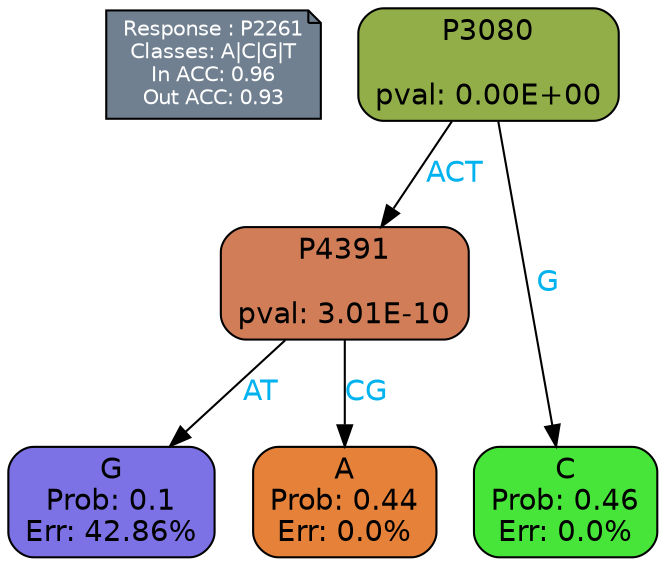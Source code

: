 digraph Tree {
node [shape=box, style="filled, rounded", color="black", fontname=helvetica] ;
graph [ranksep=equally, splines=polylines, bgcolor=transparent, dpi=600] ;
edge [fontname=helvetica] ;
LEGEND [label="Response : P2261
Classes: A|C|G|T
In ACC: 0.96
Out ACC: 0.93
",shape=note,align=left,style=filled,fillcolor="slategray",fontcolor="white",fontsize=10];1 [label="P3080

pval: 0.00E+00", fillcolor="#91ae49"] ;
2 [label="P4391

pval: 3.01E-10", fillcolor="#d17e58"] ;
3 [label="G
Prob: 0.1
Err: 42.86%", fillcolor="#7c72e5"] ;
4 [label="A
Prob: 0.44
Err: 0.0%", fillcolor="#e58139"] ;
5 [label="C
Prob: 0.46
Err: 0.0%", fillcolor="#47e539"] ;
1 -> 2 [label="ACT",fontcolor=deepskyblue2] ;
1 -> 5 [label="G",fontcolor=deepskyblue2] ;
2 -> 3 [label="AT",fontcolor=deepskyblue2] ;
2 -> 4 [label="CG",fontcolor=deepskyblue2] ;
{rank = same; 3;4;5;}{rank = same; LEGEND;1;}}